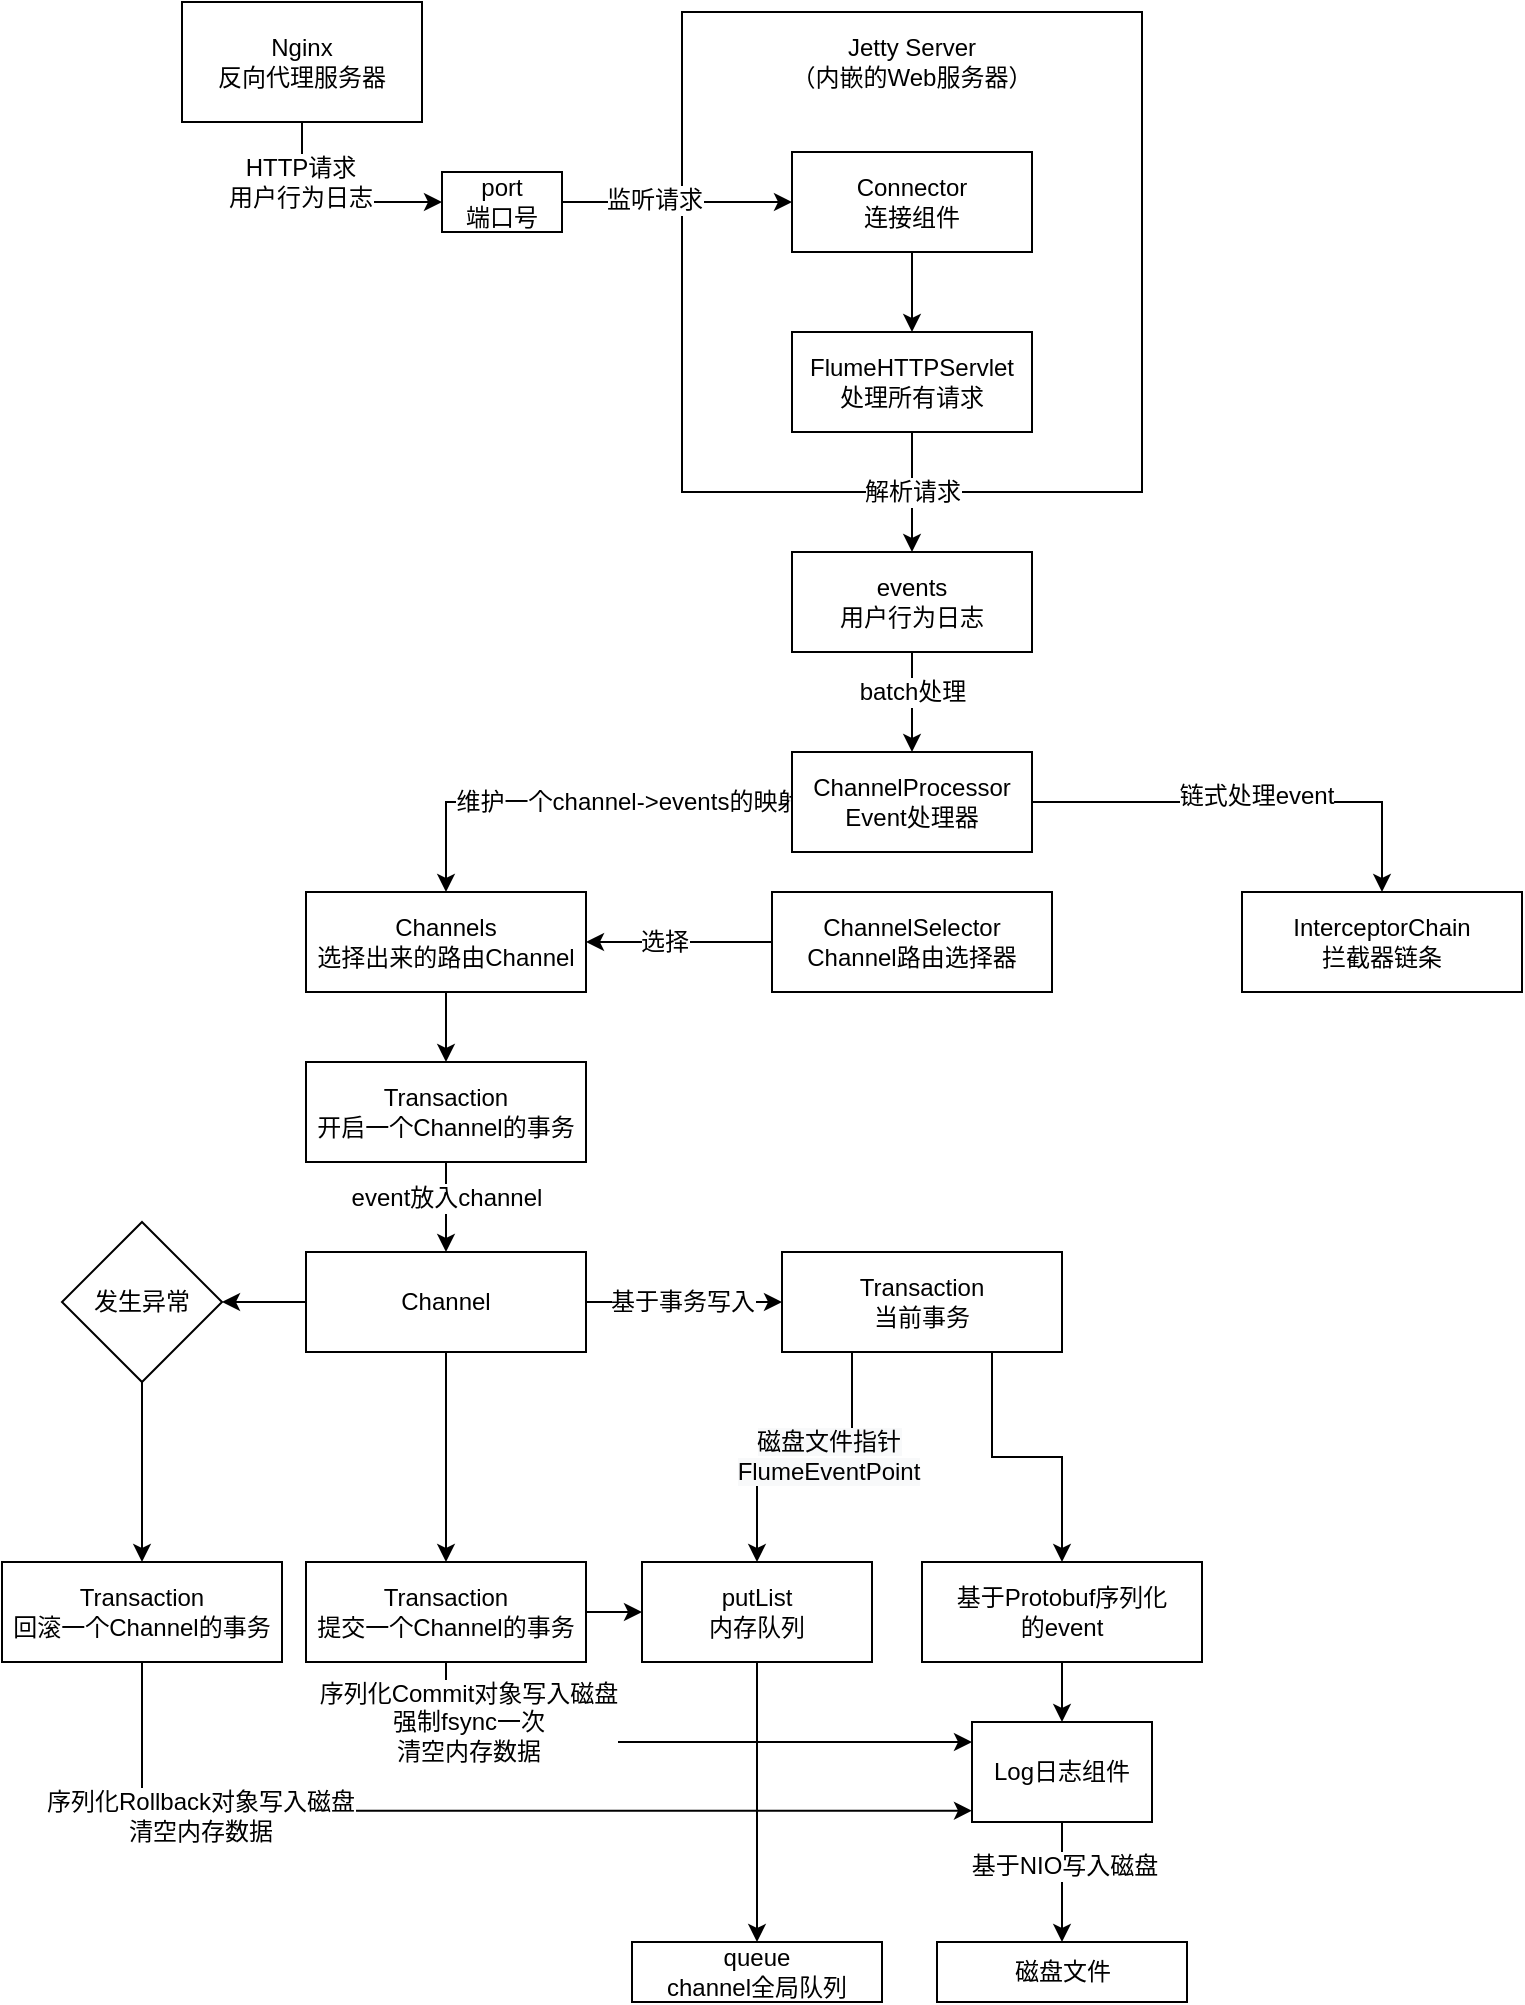 <mxfile version="12.7.9" type="github">
  <diagram id="swQWp_eAwrN-cbaH2-tH" name="第 1 页">
    <mxGraphModel dx="1185" dy="594" grid="1" gridSize="10" guides="1" tooltips="1" connect="1" arrows="1" fold="1" page="1" pageScale="1" pageWidth="827" pageHeight="1169" math="0" shadow="0">
      <root>
        <mxCell id="0" />
        <mxCell id="1" parent="0" />
        <mxCell id="hyGS1tnHWZrOgosSYkBG-2" value="" style="rounded=0;whiteSpace=wrap;html=1;" vertex="1" parent="1">
          <mxGeometry x="340" y="65" width="230" height="240" as="geometry" />
        </mxCell>
        <mxCell id="hyGS1tnHWZrOgosSYkBG-3" value="Jetty Server&lt;br&gt;（内嵌的Web服务器）" style="text;html=1;strokeColor=none;fillColor=none;align=center;verticalAlign=middle;whiteSpace=wrap;rounded=0;" vertex="1" parent="1">
          <mxGeometry x="390" y="75" width="130" height="30" as="geometry" />
        </mxCell>
        <mxCell id="hyGS1tnHWZrOgosSYkBG-4" style="edgeStyle=orthogonalEdgeStyle;rounded=0;orthogonalLoop=1;jettySize=auto;html=1;entryX=0.5;entryY=0;entryDx=0;entryDy=0;" edge="1" parent="1" source="hyGS1tnHWZrOgosSYkBG-5" target="hyGS1tnHWZrOgosSYkBG-8">
          <mxGeometry relative="1" as="geometry" />
        </mxCell>
        <mxCell id="hyGS1tnHWZrOgosSYkBG-5" value="Connector&lt;br&gt;连接组件" style="rounded=0;whiteSpace=wrap;html=1;" vertex="1" parent="1">
          <mxGeometry x="395" y="135" width="120" height="50" as="geometry" />
        </mxCell>
        <mxCell id="hyGS1tnHWZrOgosSYkBG-6" style="edgeStyle=orthogonalEdgeStyle;rounded=0;orthogonalLoop=1;jettySize=auto;html=1;" edge="1" parent="1" source="hyGS1tnHWZrOgosSYkBG-8" target="hyGS1tnHWZrOgosSYkBG-17">
          <mxGeometry relative="1" as="geometry" />
        </mxCell>
        <mxCell id="hyGS1tnHWZrOgosSYkBG-7" value="解析请求" style="text;html=1;align=center;verticalAlign=middle;resizable=0;points=[];labelBackgroundColor=#ffffff;" vertex="1" connectable="0" parent="hyGS1tnHWZrOgosSYkBG-6">
          <mxGeometry x="-0.26" relative="1" as="geometry">
            <mxPoint y="7.93" as="offset" />
          </mxGeometry>
        </mxCell>
        <mxCell id="hyGS1tnHWZrOgosSYkBG-8" value="FlumeHTTPServlet&lt;br&gt;处理所有请求" style="rounded=0;whiteSpace=wrap;html=1;" vertex="1" parent="1">
          <mxGeometry x="395" y="225" width="120" height="50" as="geometry" />
        </mxCell>
        <mxCell id="hyGS1tnHWZrOgosSYkBG-9" style="edgeStyle=orthogonalEdgeStyle;rounded=0;orthogonalLoop=1;jettySize=auto;html=1;entryX=0;entryY=0.5;entryDx=0;entryDy=0;" edge="1" parent="1" source="hyGS1tnHWZrOgosSYkBG-11" target="hyGS1tnHWZrOgosSYkBG-14">
          <mxGeometry relative="1" as="geometry">
            <Array as="points">
              <mxPoint x="150" y="160" />
            </Array>
          </mxGeometry>
        </mxCell>
        <mxCell id="hyGS1tnHWZrOgosSYkBG-10" value="HTTP请求&lt;br&gt;用户行为日志" style="text;html=1;align=center;verticalAlign=middle;resizable=0;points=[];labelBackgroundColor=#ffffff;" vertex="1" connectable="0" parent="hyGS1tnHWZrOgosSYkBG-9">
          <mxGeometry x="-0.455" y="-1" relative="1" as="geometry">
            <mxPoint as="offset" />
          </mxGeometry>
        </mxCell>
        <mxCell id="hyGS1tnHWZrOgosSYkBG-11" value="Nginx&lt;br&gt;反向代理服务器" style="rounded=0;whiteSpace=wrap;html=1;" vertex="1" parent="1">
          <mxGeometry x="90" y="60" width="120" height="60" as="geometry" />
        </mxCell>
        <mxCell id="hyGS1tnHWZrOgosSYkBG-12" style="edgeStyle=orthogonalEdgeStyle;rounded=0;orthogonalLoop=1;jettySize=auto;html=1;" edge="1" parent="1" source="hyGS1tnHWZrOgosSYkBG-14" target="hyGS1tnHWZrOgosSYkBG-5">
          <mxGeometry relative="1" as="geometry" />
        </mxCell>
        <mxCell id="hyGS1tnHWZrOgosSYkBG-13" value="监听请求" style="text;html=1;align=center;verticalAlign=middle;resizable=0;points=[];labelBackgroundColor=#ffffff;" vertex="1" connectable="0" parent="hyGS1tnHWZrOgosSYkBG-12">
          <mxGeometry x="-0.2" y="1" relative="1" as="geometry">
            <mxPoint as="offset" />
          </mxGeometry>
        </mxCell>
        <mxCell id="hyGS1tnHWZrOgosSYkBG-14" value="port&lt;br&gt;端口号" style="rounded=0;whiteSpace=wrap;html=1;" vertex="1" parent="1">
          <mxGeometry x="220" y="145" width="60" height="30" as="geometry" />
        </mxCell>
        <mxCell id="hyGS1tnHWZrOgosSYkBG-15" style="edgeStyle=orthogonalEdgeStyle;rounded=0;orthogonalLoop=1;jettySize=auto;html=1;entryX=0.5;entryY=0;entryDx=0;entryDy=0;" edge="1" parent="1" source="hyGS1tnHWZrOgosSYkBG-17" target="hyGS1tnHWZrOgosSYkBG-22">
          <mxGeometry relative="1" as="geometry" />
        </mxCell>
        <mxCell id="hyGS1tnHWZrOgosSYkBG-16" value="batch处理" style="text;html=1;align=center;verticalAlign=middle;resizable=0;points=[];labelBackgroundColor=#ffffff;" vertex="1" connectable="0" parent="hyGS1tnHWZrOgosSYkBG-15">
          <mxGeometry x="-0.22" relative="1" as="geometry">
            <mxPoint as="offset" />
          </mxGeometry>
        </mxCell>
        <mxCell id="hyGS1tnHWZrOgosSYkBG-17" value="events&lt;br&gt;用户行为日志" style="rounded=0;whiteSpace=wrap;html=1;" vertex="1" parent="1">
          <mxGeometry x="395" y="335" width="120" height="50" as="geometry" />
        </mxCell>
        <mxCell id="hyGS1tnHWZrOgosSYkBG-18" style="edgeStyle=orthogonalEdgeStyle;rounded=0;orthogonalLoop=1;jettySize=auto;html=1;entryX=0.5;entryY=0;entryDx=0;entryDy=0;" edge="1" parent="1" source="hyGS1tnHWZrOgosSYkBG-22" target="hyGS1tnHWZrOgosSYkBG-24">
          <mxGeometry relative="1" as="geometry" />
        </mxCell>
        <mxCell id="hyGS1tnHWZrOgosSYkBG-19" value="维护一个channel-&amp;gt;events的映射" style="text;html=1;align=center;verticalAlign=middle;resizable=0;points=[];labelBackgroundColor=#ffffff;" vertex="1" connectable="0" parent="hyGS1tnHWZrOgosSYkBG-18">
          <mxGeometry x="0.119" y="1" relative="1" as="geometry">
            <mxPoint x="39.48" y="-0.97" as="offset" />
          </mxGeometry>
        </mxCell>
        <mxCell id="hyGS1tnHWZrOgosSYkBG-20" style="edgeStyle=orthogonalEdgeStyle;rounded=0;orthogonalLoop=1;jettySize=auto;html=1;entryX=0.5;entryY=0;entryDx=0;entryDy=0;" edge="1" parent="1" source="hyGS1tnHWZrOgosSYkBG-22" target="hyGS1tnHWZrOgosSYkBG-28">
          <mxGeometry relative="1" as="geometry" />
        </mxCell>
        <mxCell id="hyGS1tnHWZrOgosSYkBG-21" value="链式处理event" style="text;html=1;align=center;verticalAlign=middle;resizable=0;points=[];labelBackgroundColor=#ffffff;" vertex="1" connectable="0" parent="hyGS1tnHWZrOgosSYkBG-20">
          <mxGeometry x="0.017" y="3" relative="1" as="geometry">
            <mxPoint as="offset" />
          </mxGeometry>
        </mxCell>
        <mxCell id="hyGS1tnHWZrOgosSYkBG-22" value="ChannelProcessor&lt;br&gt;Event处理器" style="rounded=0;whiteSpace=wrap;html=1;" vertex="1" parent="1">
          <mxGeometry x="395" y="435" width="120" height="50" as="geometry" />
        </mxCell>
        <mxCell id="hyGS1tnHWZrOgosSYkBG-23" style="edgeStyle=orthogonalEdgeStyle;rounded=0;orthogonalLoop=1;jettySize=auto;html=1;entryX=0.5;entryY=0;entryDx=0;entryDy=0;" edge="1" parent="1" source="hyGS1tnHWZrOgosSYkBG-24" target="hyGS1tnHWZrOgosSYkBG-31">
          <mxGeometry relative="1" as="geometry" />
        </mxCell>
        <mxCell id="hyGS1tnHWZrOgosSYkBG-24" value="Channels&lt;br&gt;选择出来的路由Channel" style="rounded=0;whiteSpace=wrap;html=1;" vertex="1" parent="1">
          <mxGeometry x="152" y="505" width="140" height="50" as="geometry" />
        </mxCell>
        <mxCell id="hyGS1tnHWZrOgosSYkBG-25" style="edgeStyle=orthogonalEdgeStyle;rounded=0;orthogonalLoop=1;jettySize=auto;html=1;entryX=1;entryY=0.5;entryDx=0;entryDy=0;" edge="1" parent="1" source="hyGS1tnHWZrOgosSYkBG-27" target="hyGS1tnHWZrOgosSYkBG-24">
          <mxGeometry relative="1" as="geometry" />
        </mxCell>
        <mxCell id="hyGS1tnHWZrOgosSYkBG-26" value="选择" style="text;html=1;align=center;verticalAlign=middle;resizable=0;points=[];labelBackgroundColor=#ffffff;" vertex="1" connectable="0" parent="hyGS1tnHWZrOgosSYkBG-25">
          <mxGeometry x="0.166" relative="1" as="geometry">
            <mxPoint as="offset" />
          </mxGeometry>
        </mxCell>
        <mxCell id="hyGS1tnHWZrOgosSYkBG-27" value="ChannelSelector&lt;br&gt;Channel路由选择器" style="rounded=0;whiteSpace=wrap;html=1;" vertex="1" parent="1">
          <mxGeometry x="385" y="505" width="140" height="50" as="geometry" />
        </mxCell>
        <mxCell id="hyGS1tnHWZrOgosSYkBG-28" value="InterceptorChain&lt;br&gt;拦截器链条" style="rounded=0;whiteSpace=wrap;html=1;" vertex="1" parent="1">
          <mxGeometry x="620" y="505" width="140" height="50" as="geometry" />
        </mxCell>
        <mxCell id="hyGS1tnHWZrOgosSYkBG-29" style="edgeStyle=orthogonalEdgeStyle;rounded=0;orthogonalLoop=1;jettySize=auto;html=1;entryX=0.5;entryY=0;entryDx=0;entryDy=0;" edge="1" parent="1" source="hyGS1tnHWZrOgosSYkBG-31" target="hyGS1tnHWZrOgosSYkBG-34">
          <mxGeometry relative="1" as="geometry" />
        </mxCell>
        <mxCell id="hyGS1tnHWZrOgosSYkBG-30" value="event放入channel" style="text;html=1;align=center;verticalAlign=middle;resizable=0;points=[];labelBackgroundColor=#ffffff;" vertex="1" connectable="0" parent="hyGS1tnHWZrOgosSYkBG-29">
          <mxGeometry x="-0.2" relative="1" as="geometry">
            <mxPoint as="offset" />
          </mxGeometry>
        </mxCell>
        <mxCell id="hyGS1tnHWZrOgosSYkBG-31" value="Transaction&lt;br&gt;开启一个Channel的事务" style="rounded=0;whiteSpace=wrap;html=1;" vertex="1" parent="1">
          <mxGeometry x="152" y="590" width="140" height="50" as="geometry" />
        </mxCell>
        <mxCell id="hyGS1tnHWZrOgosSYkBG-33" style="edgeStyle=orthogonalEdgeStyle;rounded=0;orthogonalLoop=1;jettySize=auto;html=1;" edge="1" parent="1" source="hyGS1tnHWZrOgosSYkBG-34" target="hyGS1tnHWZrOgosSYkBG-38">
          <mxGeometry relative="1" as="geometry" />
        </mxCell>
        <mxCell id="hyGS1tnHWZrOgosSYkBG-41" style="edgeStyle=orthogonalEdgeStyle;rounded=0;orthogonalLoop=1;jettySize=auto;html=1;entryX=1;entryY=0.5;entryDx=0;entryDy=0;" edge="1" parent="1" source="hyGS1tnHWZrOgosSYkBG-34" target="hyGS1tnHWZrOgosSYkBG-39">
          <mxGeometry relative="1" as="geometry" />
        </mxCell>
        <mxCell id="hyGS1tnHWZrOgosSYkBG-44" style="edgeStyle=orthogonalEdgeStyle;rounded=0;orthogonalLoop=1;jettySize=auto;html=1;entryX=0;entryY=0.5;entryDx=0;entryDy=0;" edge="1" parent="1" source="hyGS1tnHWZrOgosSYkBG-34" target="hyGS1tnHWZrOgosSYkBG-43">
          <mxGeometry relative="1" as="geometry" />
        </mxCell>
        <mxCell id="hyGS1tnHWZrOgosSYkBG-45" value="基于事务写入" style="text;html=1;align=center;verticalAlign=middle;resizable=0;points=[];labelBackgroundColor=#ffffff;" vertex="1" connectable="0" parent="hyGS1tnHWZrOgosSYkBG-44">
          <mxGeometry x="-0.331" y="-1" relative="1" as="geometry">
            <mxPoint x="15" y="-1" as="offset" />
          </mxGeometry>
        </mxCell>
        <mxCell id="hyGS1tnHWZrOgosSYkBG-34" value="Channel" style="rounded=0;whiteSpace=wrap;html=1;" vertex="1" parent="1">
          <mxGeometry x="152" y="685" width="140" height="50" as="geometry" />
        </mxCell>
        <mxCell id="hyGS1tnHWZrOgosSYkBG-52" style="edgeStyle=orthogonalEdgeStyle;rounded=0;orthogonalLoop=1;jettySize=auto;html=1;entryX=0;entryY=0.5;entryDx=0;entryDy=0;" edge="1" parent="1" source="hyGS1tnHWZrOgosSYkBG-38" target="hyGS1tnHWZrOgosSYkBG-48">
          <mxGeometry relative="1" as="geometry" />
        </mxCell>
        <mxCell id="hyGS1tnHWZrOgosSYkBG-60" style="edgeStyle=orthogonalEdgeStyle;rounded=0;orthogonalLoop=1;jettySize=auto;html=1;" edge="1" parent="1" source="hyGS1tnHWZrOgosSYkBG-38" target="hyGS1tnHWZrOgosSYkBG-53">
          <mxGeometry relative="1" as="geometry">
            <Array as="points">
              <mxPoint x="222" y="930" />
            </Array>
          </mxGeometry>
        </mxCell>
        <mxCell id="hyGS1tnHWZrOgosSYkBG-61" value="序列化Commit对象写入磁盘&lt;br&gt;强制fsync一次&lt;br&gt;清空内存数据" style="text;html=1;align=center;verticalAlign=middle;resizable=0;points=[];labelBackgroundColor=#ffffff;" vertex="1" connectable="0" parent="hyGS1tnHWZrOgosSYkBG-60">
          <mxGeometry x="-0.663" y="38" relative="1" as="geometry">
            <mxPoint y="28" as="offset" />
          </mxGeometry>
        </mxCell>
        <mxCell id="hyGS1tnHWZrOgosSYkBG-38" value="Transaction&lt;br&gt;提交一个Channel的事务" style="rounded=0;whiteSpace=wrap;html=1;" vertex="1" parent="1">
          <mxGeometry x="152" y="840" width="140" height="50" as="geometry" />
        </mxCell>
        <mxCell id="hyGS1tnHWZrOgosSYkBG-42" style="edgeStyle=orthogonalEdgeStyle;rounded=0;orthogonalLoop=1;jettySize=auto;html=1;entryX=0.5;entryY=0;entryDx=0;entryDy=0;" edge="1" parent="1" source="hyGS1tnHWZrOgosSYkBG-39" target="hyGS1tnHWZrOgosSYkBG-40">
          <mxGeometry relative="1" as="geometry" />
        </mxCell>
        <mxCell id="hyGS1tnHWZrOgosSYkBG-39" value="发生异常" style="rhombus;whiteSpace=wrap;html=1;" vertex="1" parent="1">
          <mxGeometry x="30" y="670" width="80" height="80" as="geometry" />
        </mxCell>
        <mxCell id="hyGS1tnHWZrOgosSYkBG-62" style="edgeStyle=orthogonalEdgeStyle;rounded=0;orthogonalLoop=1;jettySize=auto;html=1;entryX=0;entryY=0.887;entryDx=0;entryDy=0;entryPerimeter=0;" edge="1" parent="1" source="hyGS1tnHWZrOgosSYkBG-40" target="hyGS1tnHWZrOgosSYkBG-53">
          <mxGeometry relative="1" as="geometry">
            <Array as="points">
              <mxPoint x="70" y="964" />
            </Array>
          </mxGeometry>
        </mxCell>
        <mxCell id="hyGS1tnHWZrOgosSYkBG-63" value="序列化Rollback对象写入磁盘&lt;br&gt;清空内存数据" style="text;html=1;align=center;verticalAlign=middle;resizable=0;points=[];labelBackgroundColor=#ffffff;" vertex="1" connectable="0" parent="hyGS1tnHWZrOgosSYkBG-62">
          <mxGeometry x="-0.696" y="28" relative="1" as="geometry">
            <mxPoint x="29" y="30" as="offset" />
          </mxGeometry>
        </mxCell>
        <mxCell id="hyGS1tnHWZrOgosSYkBG-40" value="Transaction&lt;br&gt;回滚一个Channel的事务" style="rounded=0;whiteSpace=wrap;html=1;" vertex="1" parent="1">
          <mxGeometry y="840" width="140" height="50" as="geometry" />
        </mxCell>
        <mxCell id="hyGS1tnHWZrOgosSYkBG-49" style="edgeStyle=orthogonalEdgeStyle;rounded=0;orthogonalLoop=1;jettySize=auto;html=1;exitX=0.25;exitY=1;exitDx=0;exitDy=0;" edge="1" parent="1" source="hyGS1tnHWZrOgosSYkBG-43" target="hyGS1tnHWZrOgosSYkBG-48">
          <mxGeometry relative="1" as="geometry" />
        </mxCell>
        <mxCell id="hyGS1tnHWZrOgosSYkBG-50" value="&lt;span style=&quot;white-space: normal ; background-color: rgb(248 , 249 , 250)&quot;&gt;磁盘文件指针FlumeEventPoint&lt;/span&gt;" style="text;html=1;align=center;verticalAlign=middle;resizable=0;points=[];labelBackgroundColor=#ffffff;" vertex="1" connectable="0" parent="hyGS1tnHWZrOgosSYkBG-49">
          <mxGeometry x="-0.318" y="-12" relative="1" as="geometry">
            <mxPoint as="offset" />
          </mxGeometry>
        </mxCell>
        <mxCell id="hyGS1tnHWZrOgosSYkBG-51" style="edgeStyle=orthogonalEdgeStyle;rounded=0;orthogonalLoop=1;jettySize=auto;html=1;exitX=0.75;exitY=1;exitDx=0;exitDy=0;" edge="1" parent="1" source="hyGS1tnHWZrOgosSYkBG-43" target="hyGS1tnHWZrOgosSYkBG-46">
          <mxGeometry relative="1" as="geometry" />
        </mxCell>
        <mxCell id="hyGS1tnHWZrOgosSYkBG-43" value="Transaction&lt;br&gt;当前事务" style="rounded=0;whiteSpace=wrap;html=1;" vertex="1" parent="1">
          <mxGeometry x="390" y="685" width="140" height="50" as="geometry" />
        </mxCell>
        <mxCell id="hyGS1tnHWZrOgosSYkBG-54" style="edgeStyle=orthogonalEdgeStyle;rounded=0;orthogonalLoop=1;jettySize=auto;html=1;entryX=0.5;entryY=0;entryDx=0;entryDy=0;" edge="1" parent="1" source="hyGS1tnHWZrOgosSYkBG-46" target="hyGS1tnHWZrOgosSYkBG-53">
          <mxGeometry relative="1" as="geometry" />
        </mxCell>
        <mxCell id="hyGS1tnHWZrOgosSYkBG-46" value="基于Protobuf序列化&lt;br&gt;的event" style="rounded=0;whiteSpace=wrap;html=1;" vertex="1" parent="1">
          <mxGeometry x="460" y="840" width="140" height="50" as="geometry" />
        </mxCell>
        <mxCell id="hyGS1tnHWZrOgosSYkBG-59" style="edgeStyle=orthogonalEdgeStyle;rounded=0;orthogonalLoop=1;jettySize=auto;html=1;entryX=0.5;entryY=0;entryDx=0;entryDy=0;" edge="1" parent="1" source="hyGS1tnHWZrOgosSYkBG-48" target="hyGS1tnHWZrOgosSYkBG-58">
          <mxGeometry relative="1" as="geometry" />
        </mxCell>
        <mxCell id="hyGS1tnHWZrOgosSYkBG-48" value="putList&lt;br&gt;内存队列" style="rounded=0;whiteSpace=wrap;html=1;" vertex="1" parent="1">
          <mxGeometry x="320" y="840" width="115" height="50" as="geometry" />
        </mxCell>
        <mxCell id="hyGS1tnHWZrOgosSYkBG-56" style="edgeStyle=orthogonalEdgeStyle;rounded=0;orthogonalLoop=1;jettySize=auto;html=1;entryX=0.5;entryY=0;entryDx=0;entryDy=0;" edge="1" parent="1" source="hyGS1tnHWZrOgosSYkBG-53" target="hyGS1tnHWZrOgosSYkBG-55">
          <mxGeometry relative="1" as="geometry" />
        </mxCell>
        <mxCell id="hyGS1tnHWZrOgosSYkBG-57" value="基于NIO写入磁盘" style="text;html=1;align=center;verticalAlign=middle;resizable=0;points=[];labelBackgroundColor=#ffffff;" vertex="1" connectable="0" parent="hyGS1tnHWZrOgosSYkBG-56">
          <mxGeometry x="-0.262" y="1" relative="1" as="geometry">
            <mxPoint as="offset" />
          </mxGeometry>
        </mxCell>
        <mxCell id="hyGS1tnHWZrOgosSYkBG-53" value="Log日志组件" style="rounded=0;whiteSpace=wrap;html=1;" vertex="1" parent="1">
          <mxGeometry x="485" y="920" width="90" height="50" as="geometry" />
        </mxCell>
        <mxCell id="hyGS1tnHWZrOgosSYkBG-55" value="磁盘文件" style="rounded=0;whiteSpace=wrap;html=1;" vertex="1" parent="1">
          <mxGeometry x="467.5" y="1030" width="125" height="30" as="geometry" />
        </mxCell>
        <mxCell id="hyGS1tnHWZrOgosSYkBG-58" value="queue&lt;br&gt;channel全局队列" style="rounded=0;whiteSpace=wrap;html=1;" vertex="1" parent="1">
          <mxGeometry x="315" y="1030" width="125" height="30" as="geometry" />
        </mxCell>
      </root>
    </mxGraphModel>
  </diagram>
</mxfile>

